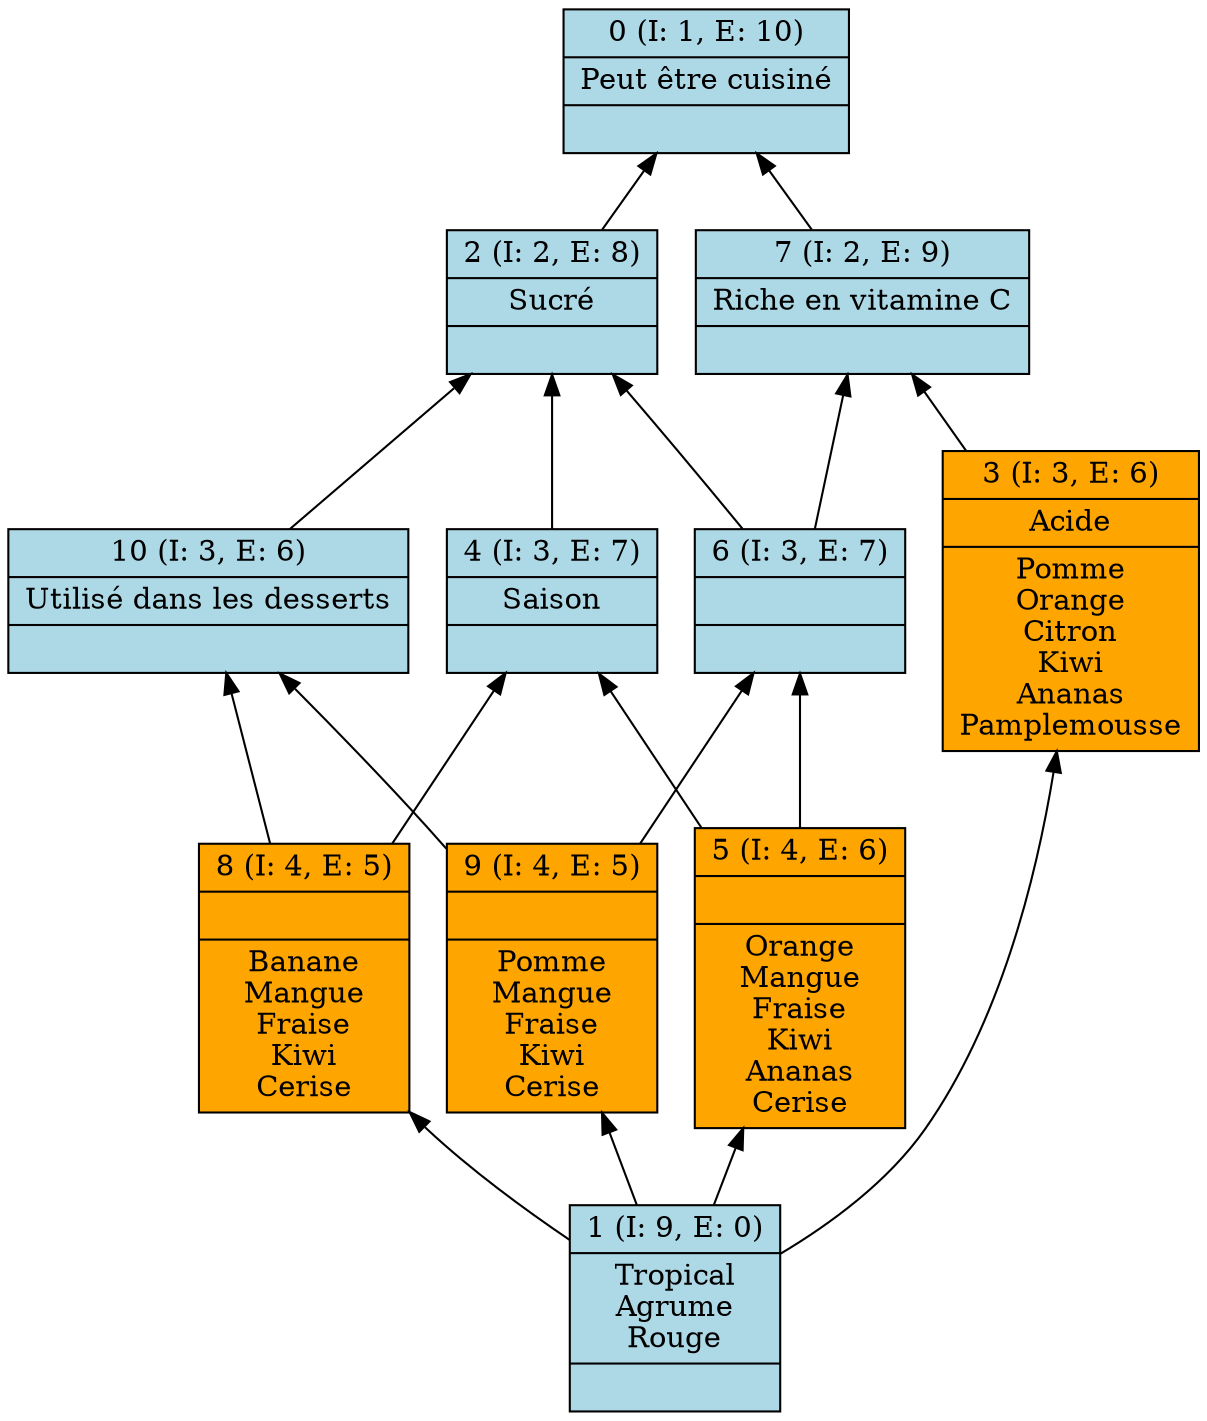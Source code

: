 digraph G { 
	rankdir=BT;
0 [shape=record,style=filled,fillcolor=lightblue,label="{0 (I: 1, E: 10)|Peut être cuisiné\n|}"];
1 [shape=record,style=filled,fillcolor=lightblue,label="{1 (I: 9, E: 0)|Tropical\nAgrume\nRouge\n|}"];
2 [shape=record,style=filled,fillcolor=lightblue,label="{2 (I: 2, E: 8)|Sucré\n|}"];
3 [shape=record,style=filled,fillcolor=orange,label="{3 (I: 3, E: 6)|Acide\n|Pomme\nOrange\nCitron\nKiwi\nAnanas\nPamplemousse\n}"];
4 [shape=record,style=filled,fillcolor=lightblue,label="{4 (I: 3, E: 7)|Saison\n|}"];
5 [shape=record,style=filled,fillcolor=orange,label="{5 (I: 4, E: 6)||Orange\nMangue\nFraise\nKiwi\nAnanas\nCerise\n}"];
6 [shape=record,style=filled,fillcolor=lightblue,label="{6 (I: 3, E: 7)||}"];
7 [shape=record,style=filled,fillcolor=lightblue,label="{7 (I: 2, E: 9)|Riche en vitamine C\n|}"];
8 [shape=record,style=filled,fillcolor=orange,label="{8 (I: 4, E: 5)||Banane\nMangue\nFraise\nKiwi\nCerise\n}"];
9 [shape=record,style=filled,fillcolor=orange,label="{9 (I: 4, E: 5)||Pomme\nMangue\nFraise\nKiwi\nCerise\n}"];
10 [shape=record,style=filled,fillcolor=lightblue,label="{10 (I: 3, E: 6)|Utilisé dans les desserts\n|}"];
	1 -> 3
	1 -> 5
	1 -> 8
	1 -> 9
	2 -> 0
	3 -> 7
	4 -> 2
	5 -> 4
	5 -> 6
	6 -> 2
	6 -> 7
	7 -> 0
	8 -> 4
	8 -> 10
	9 -> 6
	9 -> 10
	10 -> 2
}